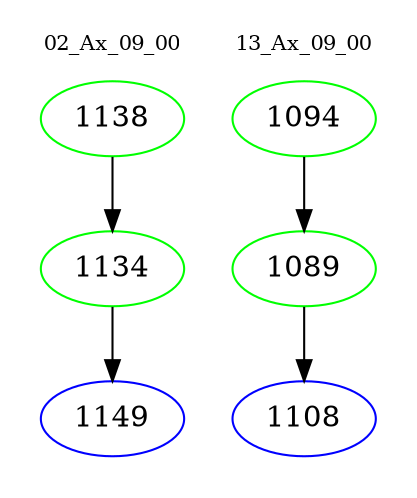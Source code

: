 digraph{
subgraph cluster_0 {
color = white
label = "02_Ax_09_00";
fontsize=10;
T0_1138 [label="1138", color="green"]
T0_1138 -> T0_1134 [color="black"]
T0_1134 [label="1134", color="green"]
T0_1134 -> T0_1149 [color="black"]
T0_1149 [label="1149", color="blue"]
}
subgraph cluster_1 {
color = white
label = "13_Ax_09_00";
fontsize=10;
T1_1094 [label="1094", color="green"]
T1_1094 -> T1_1089 [color="black"]
T1_1089 [label="1089", color="green"]
T1_1089 -> T1_1108 [color="black"]
T1_1108 [label="1108", color="blue"]
}
}
